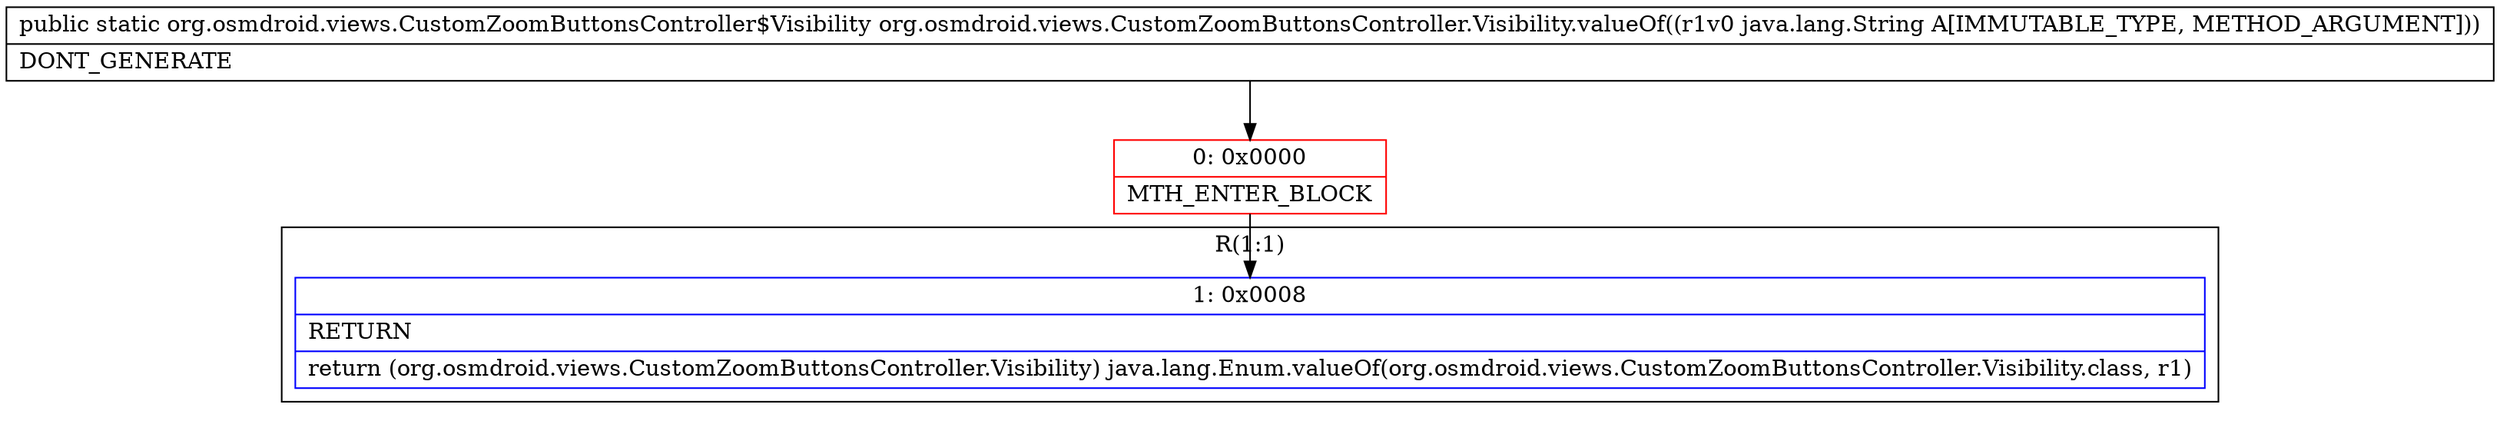 digraph "CFG fororg.osmdroid.views.CustomZoomButtonsController.Visibility.valueOf(Ljava\/lang\/String;)Lorg\/osmdroid\/views\/CustomZoomButtonsController$Visibility;" {
subgraph cluster_Region_2092729045 {
label = "R(1:1)";
node [shape=record,color=blue];
Node_1 [shape=record,label="{1\:\ 0x0008|RETURN\l|return (org.osmdroid.views.CustomZoomButtonsController.Visibility) java.lang.Enum.valueOf(org.osmdroid.views.CustomZoomButtonsController.Visibility.class, r1)\l}"];
}
Node_0 [shape=record,color=red,label="{0\:\ 0x0000|MTH_ENTER_BLOCK\l}"];
MethodNode[shape=record,label="{public static org.osmdroid.views.CustomZoomButtonsController$Visibility org.osmdroid.views.CustomZoomButtonsController.Visibility.valueOf((r1v0 java.lang.String A[IMMUTABLE_TYPE, METHOD_ARGUMENT]))  | DONT_GENERATE\l}"];
MethodNode -> Node_0;
Node_0 -> Node_1;
}

